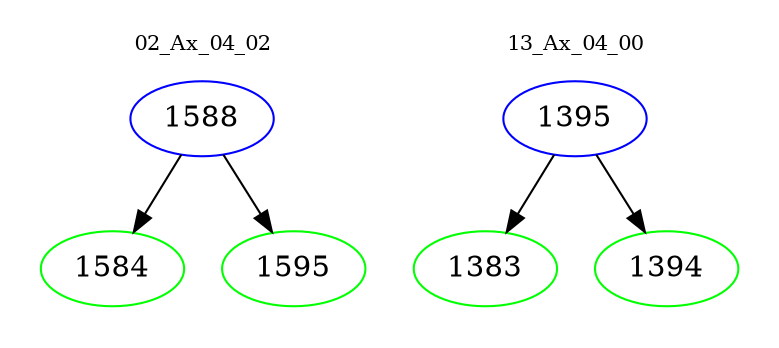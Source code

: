 digraph{
subgraph cluster_0 {
color = white
label = "02_Ax_04_02";
fontsize=10;
T0_1588 [label="1588", color="blue"]
T0_1588 -> T0_1584 [color="black"]
T0_1584 [label="1584", color="green"]
T0_1588 -> T0_1595 [color="black"]
T0_1595 [label="1595", color="green"]
}
subgraph cluster_1 {
color = white
label = "13_Ax_04_00";
fontsize=10;
T1_1395 [label="1395", color="blue"]
T1_1395 -> T1_1383 [color="black"]
T1_1383 [label="1383", color="green"]
T1_1395 -> T1_1394 [color="black"]
T1_1394 [label="1394", color="green"]
}
}
